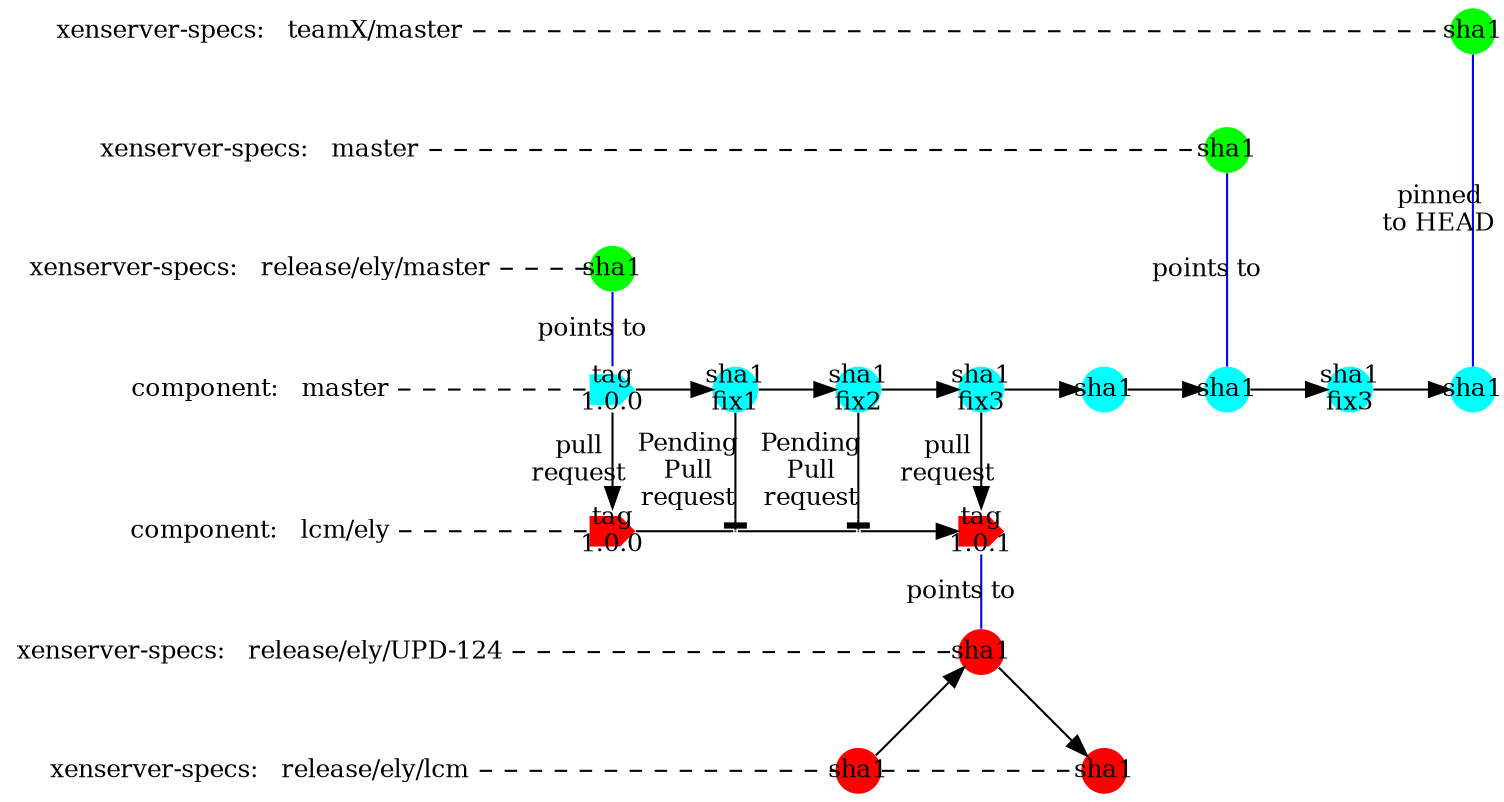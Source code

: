 strict digraph g{
rankdir="LR";
//nodesep=0.5;
//ranksep=0.25;
splines=line;
forcelabels=false;

// general
node [style=filled, color="black", fontcolor="black", font="Consolas", fontsize="12pt",fixedsize=false,penwidth=0];
edge [style=filled, color="black", fontcolor="black", font="Consolas", fontsize="12pt"];

// tags
//node [shape=circle,width=0, height=0, margin="0.05"];
node [width=0.3, height=0.3, fixedsize=true, shape=circle,penwidth=0]
node [fillcolor="green"];
xsm1 [label="sha1"];
xstx [label="sha1"];
xsre [label="sha1"];
node [fillcolor="cyan"];
cma1 [shape=cds,label="tag\n1.0.0"];
//node [width=0.3, height=0.3, fixedsize=true, shape=circle,penwidth=0]
cma2 [label="sha1\nfix1"];
cma3 [label="sha1\nfix2"];
cma4 [label="sha1\nfix3"];
cma5 [label="sha1"];
cma6 [label="sha1"];
cma7 [label="sha1\nfix3"];
cma8 [label="sha1"];
node [fillcolor="red"];
clcm1 [shape=cds,label="tag\n1.0.0"];
clcm2 [shape=circle,label="",width=0, height=0];
clcm3 [shape=circle,label="",width=0, height=0];
clcm4 [shape=cds,label="tag\n1.0.1"];
node [shape=circle];
upd1 [label="sha1"];
xlcm1 [label="sha1"];
xlcm2 [label="sha1"];
// branch names
node [color="#b0b0b0", style=dashed, arrowhead=none,fixedsize=false, penwidth=0, fillcolor=none, shape=none, width=0, height=0, margin="0.05"];
XenserverSpecsTeamX[label="xenserver-specs:   teamX/master"];
XenserverSpecsRelEly[label="xenserver-specs:   release/ely/master"];
XenserverSpecsMaster[label="xenserver-specs:   master"];
ComponentMaster[label="component:   master"];
ComponentLCM[label="component:   lcm/ely"];
XSSpecsUPD2[label="xenserver-specs:   release/ely/UPD-124"];
XSSpecsLCM[label="xenserver-specs:   release/ely/lcm"];

//graph
subgraph{
node [color="#b0b0b0", style=dashed, arrowhead=none];
edge [style="invis"];
rank=same;
XenserverSpecsTeamX -> XenserverSpecsMaster -> XenserverSpecsRelEly -> ComponentMaster -> ComponentLCM -> XSSpecsUPD2  -> XSSpecsLCM;
}
//edge [color="#b0b0b0", style=dashed, arrowhead=none ];
edge [style=dashed, arrowhead=none ,weight=100];
XenserverSpecsRelEly -> xsre;
XenserverSpecsMaster -> xsm1;
XenserverSpecsTeamX -> xstx;
ComponentMaster -> cma1;
ComponentLCM -> clcm1;
XSSpecsUPD2 -> upd1;
XSSpecsLCM  -> xlcm1 -> xlcm2;
edge [style=filled, arrowhead=normal];
cma1 -> cma2 -> cma3 -> cma4 -> cma5 -> cma6 -> cma7 -> cma8;
clcm1 -> clcm2 [arrowhead=none]; 
clcm2 -> clcm3 [arrowhead=none]; 
clcm3 -> clcm4;
//Xenserver specs - master, release pointers
edge [style=filled, arrowhead=none , weight=1;label="points to",color=blue];
subgraph{rank=same;xsre -> cma1;}
subgraph{rank=same;xsm1 -> cma6;}
subgraph{rank=same;xstx -> cma8 [label="pinned\nto HEAD"];}

//Pull requests
edge [style=filled, arrowhead=normal , label="pull\nrequest",color=black];
subgraph{rank=same;cma1 -> clcm1;}
subgraph{rank=same;cma2 -> clcm2[label="Pending\nPull\nrequest",arrowhead="tee"];}
subgraph{rank=same;cma3 -> clcm3[label="Pending\nPull\nrequest",arrowhead="tee"];}
subgraph{rank=same;cma4 -> clcm4;}
//xlcm0 -> upd0;
//upd0 -> xlcm1;
//upd0 -> clcm2 [arrowhead=none ,label="points to",color=blue];
edge [label=""];
xlcm1 -> upd1;
upd1 -> xlcm2;
subgraph{rank=same;upd1 -> clcm4 [arrowhead=none ,label="points to",color=blue];}
}
